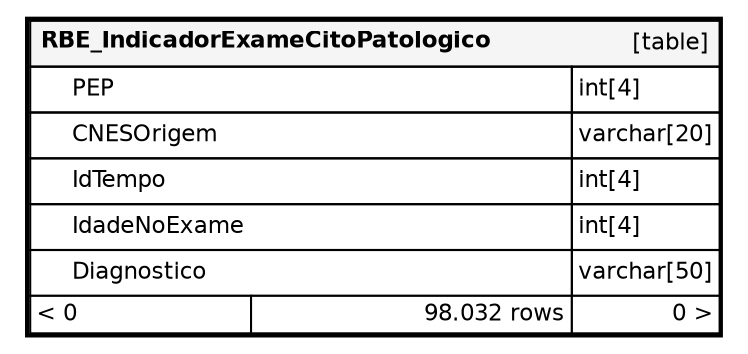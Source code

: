 digraph "RBE_IndicadorExameCitoPatologico" {
  graph [
    rankdir="RL"
    bgcolor="#ffffff"
    nodesep="0.18"
    ranksep="0.46"
    fontname="Helvetica"
    fontsize="11"
    ration="compress"
  ];
  node [
    fontname="Helvetica"
    fontsize="11"
    shape="plaintext"
  ];
  edge [
    arrowsize="0.8"
  ];
  "RBE_IndicadorExameCitoPatologico" [
   label=<
    <TABLE BORDER="2" CELLBORDER="1" CELLSPACING="0" BGCOLOR="#ffffff">
      <TR><TD COLSPAN="4"  BGCOLOR="#f5f5f5"><TABLE BORDER="0" CELLSPACING="0"><TR><TD ALIGN="LEFT"><B>RBE_IndicadorExameCitoPatologico</B></TD><TD ALIGN="RIGHT">[table]</TD></TR></TABLE></TD></TR>
      <TR><TD PORT="PEP" COLSPAN="2" ALIGN="LEFT"><TABLE BORDER="0" CELLSPACING="0" ALIGN="LEFT"><TR ALIGN="LEFT"><TD ALIGN="LEFT" FIXEDSIZE="TRUE" WIDTH="15" HEIGHT="16"></TD><TD ALIGN="LEFT" FIXEDSIZE="TRUE" WIDTH="239" HEIGHT="16">PEP</TD></TR></TABLE></TD><TD PORT="PEP.type" ALIGN="LEFT">int[4]</TD></TR>
      <TR><TD PORT="CNESOrigem" COLSPAN="2" ALIGN="LEFT"><TABLE BORDER="0" CELLSPACING="0" ALIGN="LEFT"><TR ALIGN="LEFT"><TD ALIGN="LEFT" FIXEDSIZE="TRUE" WIDTH="15" HEIGHT="16"></TD><TD ALIGN="LEFT" FIXEDSIZE="TRUE" WIDTH="239" HEIGHT="16">CNESOrigem</TD></TR></TABLE></TD><TD PORT="CNESOrigem.type" ALIGN="LEFT">varchar[20]</TD></TR>
      <TR><TD PORT="IdTempo" COLSPAN="2" ALIGN="LEFT"><TABLE BORDER="0" CELLSPACING="0" ALIGN="LEFT"><TR ALIGN="LEFT"><TD ALIGN="LEFT" FIXEDSIZE="TRUE" WIDTH="15" HEIGHT="16"></TD><TD ALIGN="LEFT" FIXEDSIZE="TRUE" WIDTH="239" HEIGHT="16">IdTempo</TD></TR></TABLE></TD><TD PORT="IdTempo.type" ALIGN="LEFT">int[4]</TD></TR>
      <TR><TD PORT="IdadeNoExame" COLSPAN="2" ALIGN="LEFT"><TABLE BORDER="0" CELLSPACING="0" ALIGN="LEFT"><TR ALIGN="LEFT"><TD ALIGN="LEFT" FIXEDSIZE="TRUE" WIDTH="15" HEIGHT="16"></TD><TD ALIGN="LEFT" FIXEDSIZE="TRUE" WIDTH="239" HEIGHT="16">IdadeNoExame</TD></TR></TABLE></TD><TD PORT="IdadeNoExame.type" ALIGN="LEFT">int[4]</TD></TR>
      <TR><TD PORT="Diagnostico" COLSPAN="2" ALIGN="LEFT"><TABLE BORDER="0" CELLSPACING="0" ALIGN="LEFT"><TR ALIGN="LEFT"><TD ALIGN="LEFT" FIXEDSIZE="TRUE" WIDTH="15" HEIGHT="16"></TD><TD ALIGN="LEFT" FIXEDSIZE="TRUE" WIDTH="239" HEIGHT="16">Diagnostico</TD></TR></TABLE></TD><TD PORT="Diagnostico.type" ALIGN="LEFT">varchar[50]</TD></TR>
      <TR><TD ALIGN="LEFT" BGCOLOR="#ffffff">&lt; 0</TD><TD ALIGN="RIGHT" BGCOLOR="#ffffff">98.032 rows</TD><TD ALIGN="RIGHT" BGCOLOR="#ffffff">0 &gt;</TD></TR>
    </TABLE>>
    URL="tables/RBE_IndicadorExameCitoPatologico.html"
    target="_top"
    tooltip="RBE_IndicadorExameCitoPatologico"
  ];
}
